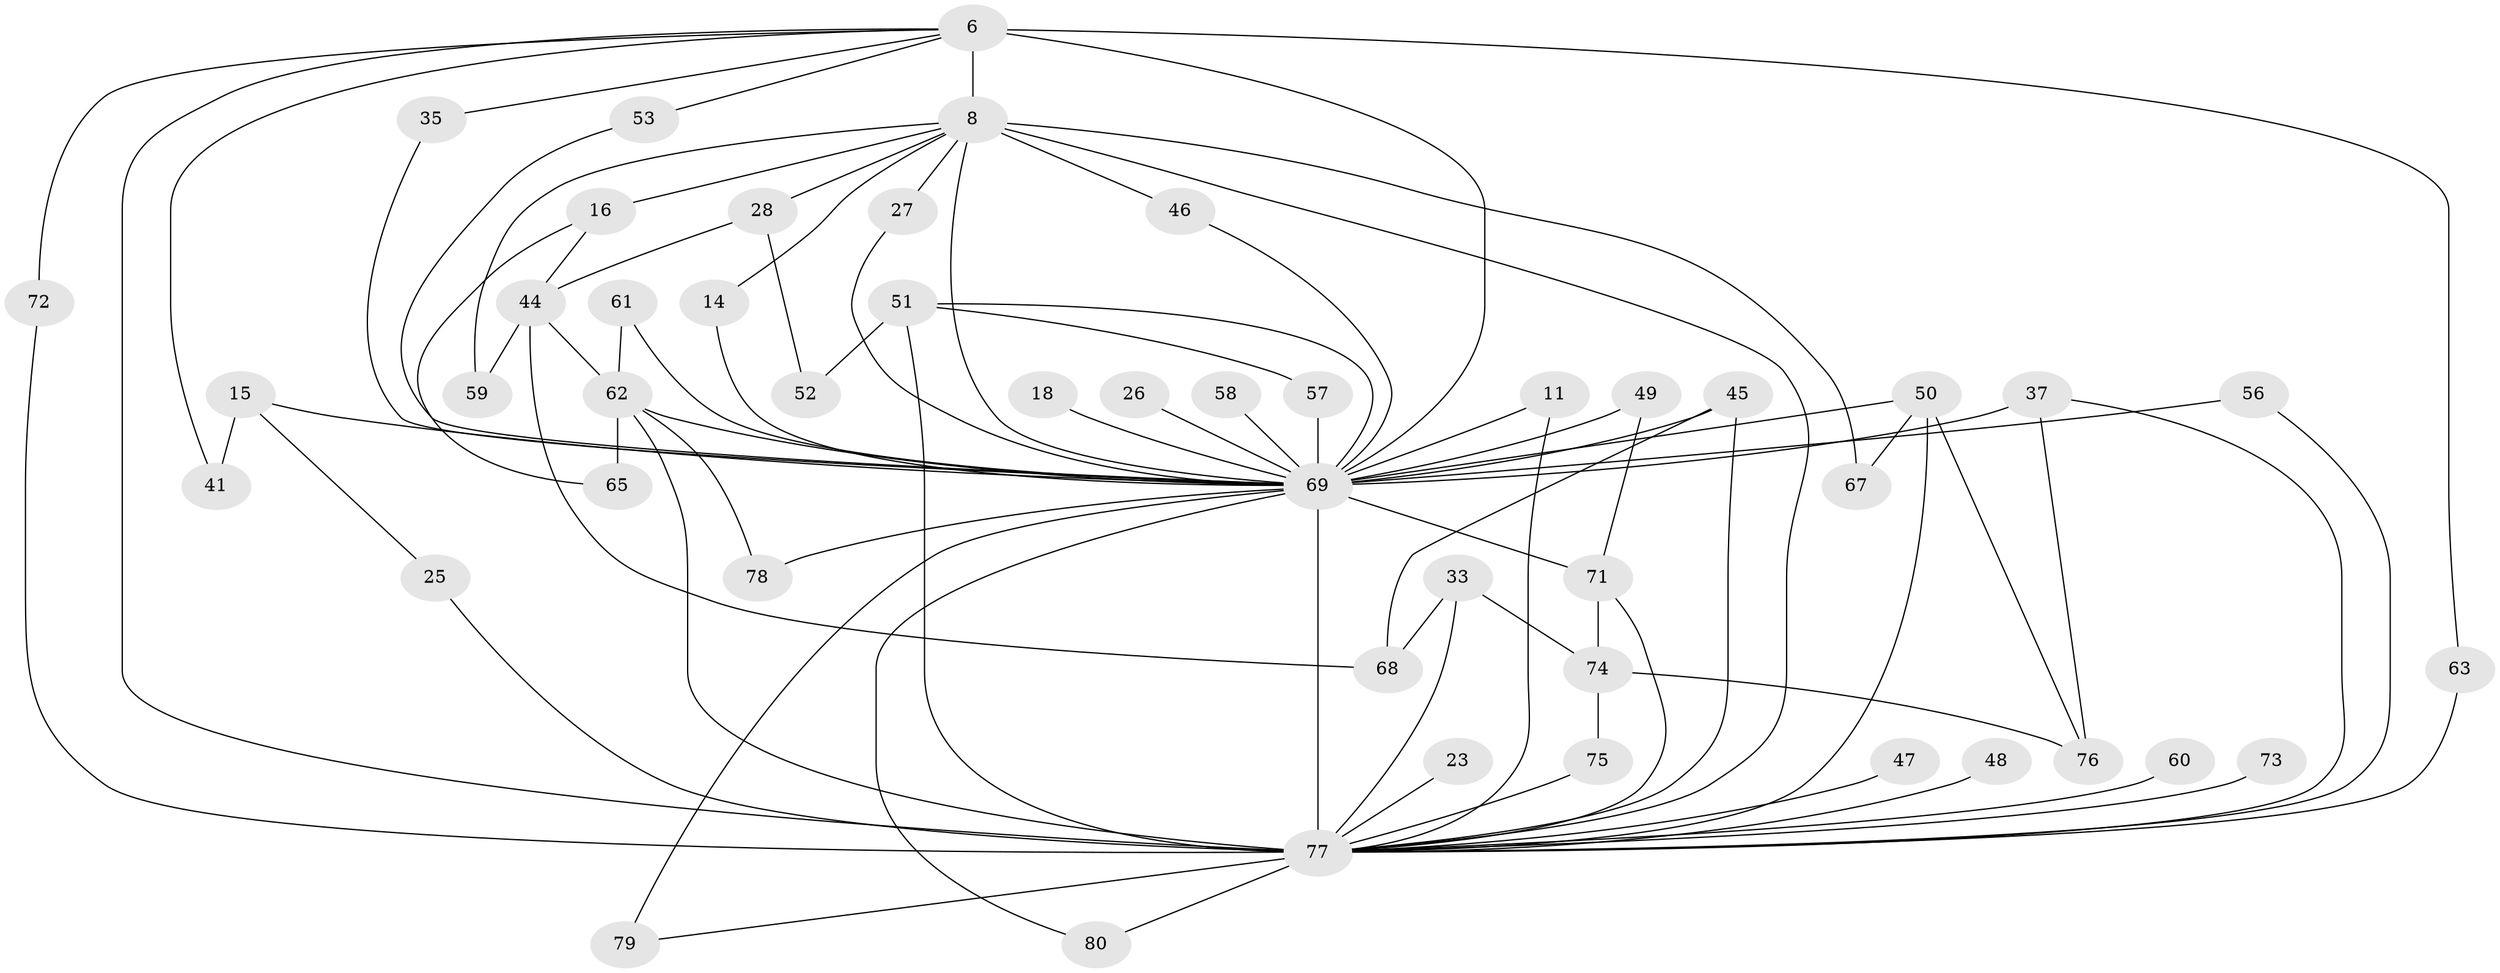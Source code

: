// original degree distribution, {29: 0.0125, 14: 0.025, 22: 0.0125, 17: 0.025, 20: 0.0125, 13: 0.0125, 15: 0.0125, 18: 0.0125, 2: 0.525, 3: 0.15, 4: 0.15, 6: 0.0375, 5: 0.0125}
// Generated by graph-tools (version 1.1) at 2025/48/03/04/25 21:48:06]
// undirected, 48 vertices, 85 edges
graph export_dot {
graph [start="1"]
  node [color=gray90,style=filled];
  6 [super="+2"];
  8 [super="+7"];
  11;
  14;
  15;
  16;
  18;
  23;
  25;
  26;
  27;
  28;
  33;
  35;
  37 [super="+22"];
  41;
  44 [super="+40"];
  45 [super="+24"];
  46;
  47;
  48 [super="+31"];
  49;
  50 [super="+30"];
  51 [super="+39"];
  52;
  53;
  56;
  57;
  58;
  59;
  60;
  61;
  62 [super="+42"];
  63;
  65;
  67;
  68 [super="+66"];
  69 [super="+34+64"];
  71 [super="+70"];
  72;
  73;
  74;
  75;
  76 [super="+54"];
  77 [super="+20+29+13+3"];
  78;
  79;
  80;
  6 -- 8 [weight=4];
  6 -- 41;
  6 -- 53;
  6 -- 35;
  6 -- 72;
  6 -- 63;
  6 -- 77 [weight=5];
  6 -- 69 [weight=10];
  8 -- 14;
  8 -- 16 [weight=2];
  8 -- 28 [weight=2];
  8 -- 67;
  8 -- 77 [weight=5];
  8 -- 27;
  8 -- 46;
  8 -- 59;
  8 -- 69 [weight=9];
  11 -- 77;
  11 -- 69;
  14 -- 69;
  15 -- 25;
  15 -- 41;
  15 -- 69 [weight=2];
  16 -- 44;
  16 -- 65;
  18 -- 69 [weight=2];
  23 -- 77 [weight=2];
  25 -- 77;
  26 -- 69 [weight=2];
  27 -- 69;
  28 -- 52;
  28 -- 44;
  33 -- 68;
  33 -- 74;
  33 -- 77 [weight=2];
  35 -- 69;
  37 -- 77;
  37 -- 76;
  37 -- 69 [weight=2];
  44 -- 62;
  44 -- 59;
  44 -- 68;
  45 -- 77;
  45 -- 69 [weight=2];
  45 -- 68;
  46 -- 69;
  47 -- 77 [weight=2];
  48 -- 77 [weight=3];
  49 -- 71;
  49 -- 69 [weight=2];
  50 -- 67;
  50 -- 77;
  50 -- 76;
  50 -- 69 [weight=3];
  51 -- 52;
  51 -- 57;
  51 -- 77 [weight=4];
  51 -- 69;
  53 -- 69;
  56 -- 77;
  56 -- 69;
  57 -- 69;
  58 -- 69 [weight=2];
  60 -- 77;
  61 -- 62;
  61 -- 69;
  62 -- 77 [weight=4];
  62 -- 65;
  62 -- 78;
  62 -- 69;
  63 -- 77;
  69 -- 77 [weight=12];
  69 -- 71;
  69 -- 78;
  69 -- 79;
  69 -- 80;
  71 -- 77 [weight=2];
  71 -- 74;
  72 -- 77;
  73 -- 77;
  74 -- 75;
  74 -- 76;
  75 -- 77;
  77 -- 79;
  77 -- 80;
}
